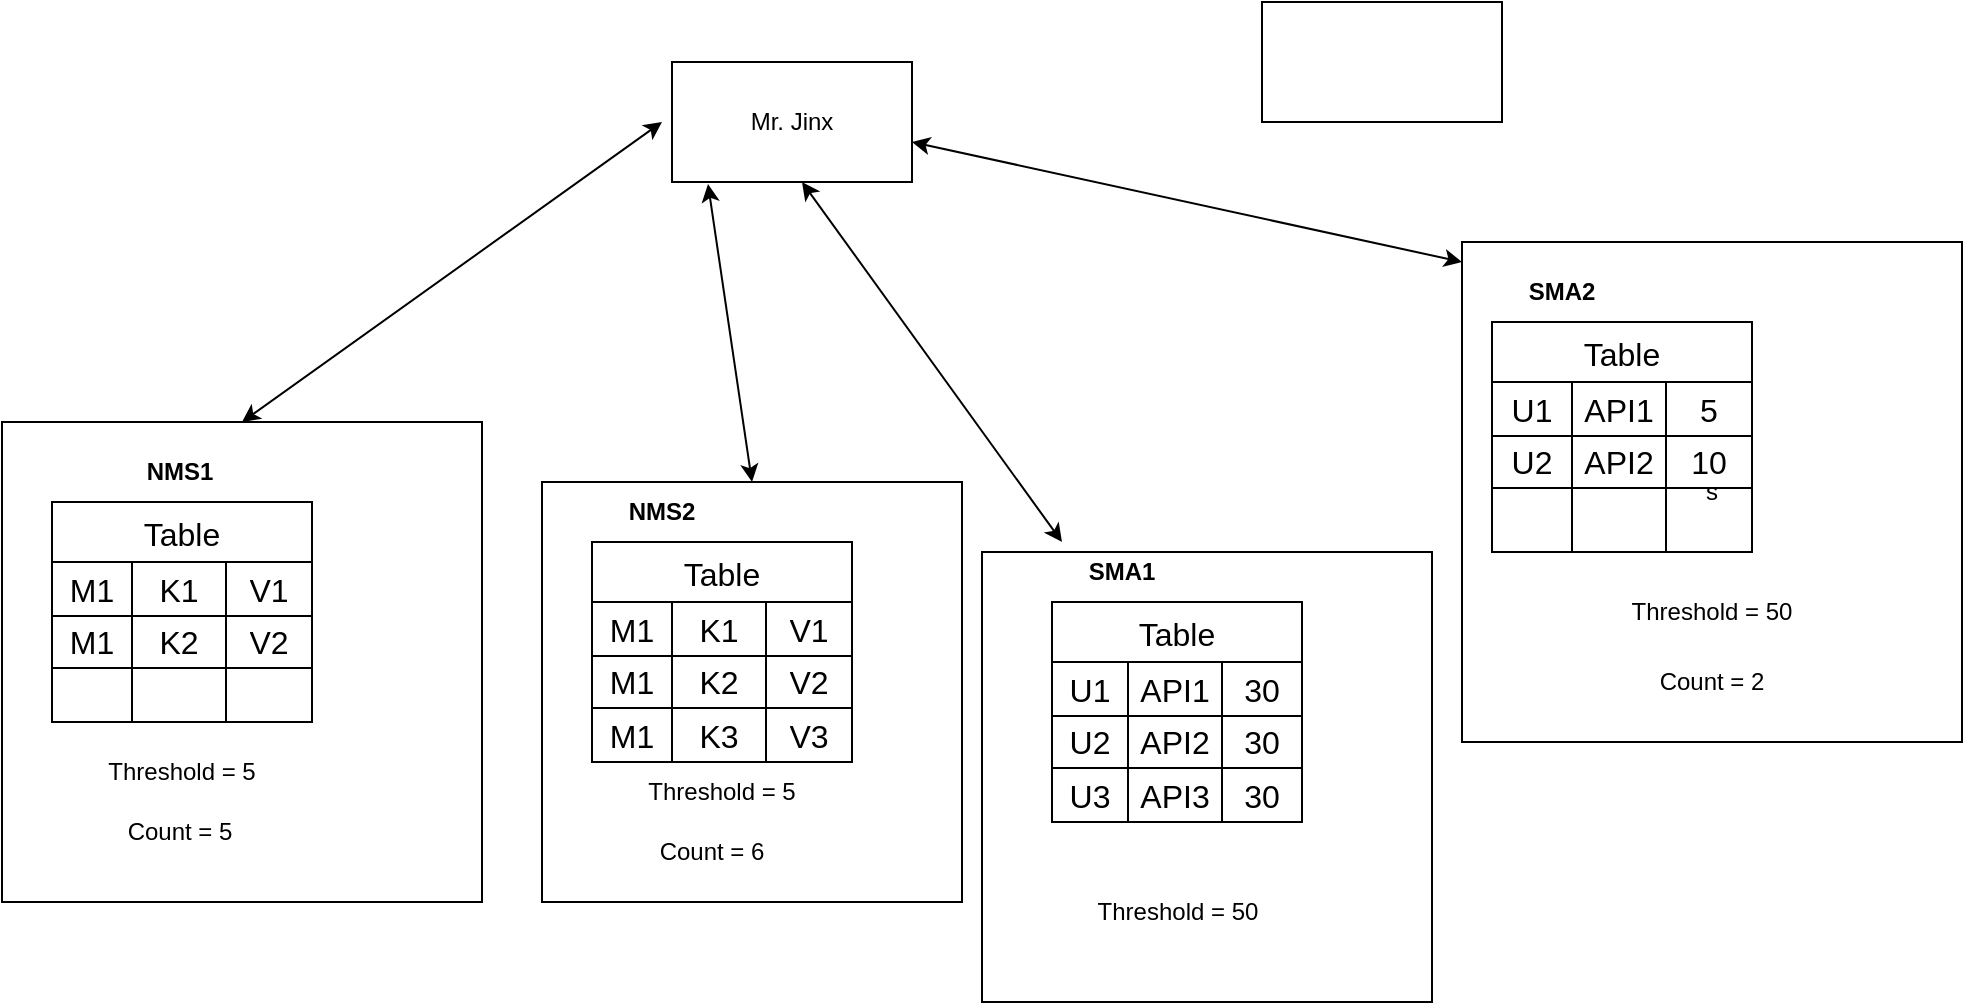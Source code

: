 <mxfile version="22.0.0" type="github">
  <diagram name="Page-1" id="oXNWPjhnlzOxRywy6CMi">
    <mxGraphModel dx="1050" dy="558" grid="1" gridSize="10" guides="1" tooltips="1" connect="1" arrows="1" fold="1" page="1" pageScale="1" pageWidth="850" pageHeight="1100" math="0" shadow="0">
      <root>
        <mxCell id="0" />
        <mxCell id="1" parent="0" />
        <mxCell id="G6FzZKToW4MEG1RDiFi3-1" value="" style="whiteSpace=wrap;html=1;aspect=fixed;" vertex="1" parent="1">
          <mxGeometry x="40" y="230" width="240" height="240" as="geometry" />
        </mxCell>
        <mxCell id="G6FzZKToW4MEG1RDiFi3-2" value="" style="whiteSpace=wrap;html=1;aspect=fixed;" vertex="1" parent="1">
          <mxGeometry x="310" y="260" width="210" height="210" as="geometry" />
        </mxCell>
        <mxCell id="G6FzZKToW4MEG1RDiFi3-3" value="" style="whiteSpace=wrap;html=1;aspect=fixed;" vertex="1" parent="1">
          <mxGeometry x="530" y="295" width="225" height="225" as="geometry" />
        </mxCell>
        <mxCell id="G6FzZKToW4MEG1RDiFi3-4" value="s" style="whiteSpace=wrap;html=1;aspect=fixed;" vertex="1" parent="1">
          <mxGeometry x="770" y="140" width="250" height="250" as="geometry" />
        </mxCell>
        <mxCell id="G6FzZKToW4MEG1RDiFi3-20" value="Table" style="shape=table;startSize=30;container=1;collapsible=0;childLayout=tableLayout;strokeColor=default;fontSize=16;" vertex="1" parent="1">
          <mxGeometry x="65" y="270" width="130" height="110" as="geometry" />
        </mxCell>
        <mxCell id="G6FzZKToW4MEG1RDiFi3-21" value="" style="shape=tableRow;horizontal=0;startSize=0;swimlaneHead=0;swimlaneBody=0;strokeColor=inherit;top=0;left=0;bottom=0;right=0;collapsible=0;dropTarget=0;fillColor=none;points=[[0,0.5],[1,0.5]];portConstraint=eastwest;fontSize=16;" vertex="1" parent="G6FzZKToW4MEG1RDiFi3-20">
          <mxGeometry y="30" width="130" height="27" as="geometry" />
        </mxCell>
        <mxCell id="G6FzZKToW4MEG1RDiFi3-22" value="M1" style="shape=partialRectangle;html=1;whiteSpace=wrap;connectable=0;strokeColor=inherit;overflow=hidden;fillColor=none;top=0;left=0;bottom=0;right=0;pointerEvents=1;fontSize=16;" vertex="1" parent="G6FzZKToW4MEG1RDiFi3-21">
          <mxGeometry width="40" height="27" as="geometry">
            <mxRectangle width="40" height="27" as="alternateBounds" />
          </mxGeometry>
        </mxCell>
        <mxCell id="G6FzZKToW4MEG1RDiFi3-23" value="K1" style="shape=partialRectangle;html=1;whiteSpace=wrap;connectable=0;strokeColor=inherit;overflow=hidden;fillColor=none;top=0;left=0;bottom=0;right=0;pointerEvents=1;fontSize=16;" vertex="1" parent="G6FzZKToW4MEG1RDiFi3-21">
          <mxGeometry x="40" width="47" height="27" as="geometry">
            <mxRectangle width="47" height="27" as="alternateBounds" />
          </mxGeometry>
        </mxCell>
        <mxCell id="G6FzZKToW4MEG1RDiFi3-24" value="V1" style="shape=partialRectangle;html=1;whiteSpace=wrap;connectable=0;strokeColor=inherit;overflow=hidden;fillColor=none;top=0;left=0;bottom=0;right=0;pointerEvents=1;fontSize=16;" vertex="1" parent="G6FzZKToW4MEG1RDiFi3-21">
          <mxGeometry x="87" width="43" height="27" as="geometry">
            <mxRectangle width="43" height="27" as="alternateBounds" />
          </mxGeometry>
        </mxCell>
        <mxCell id="G6FzZKToW4MEG1RDiFi3-25" value="" style="shape=tableRow;horizontal=0;startSize=0;swimlaneHead=0;swimlaneBody=0;strokeColor=inherit;top=0;left=0;bottom=0;right=0;collapsible=0;dropTarget=0;fillColor=none;points=[[0,0.5],[1,0.5]];portConstraint=eastwest;fontSize=16;" vertex="1" parent="G6FzZKToW4MEG1RDiFi3-20">
          <mxGeometry y="57" width="130" height="26" as="geometry" />
        </mxCell>
        <mxCell id="G6FzZKToW4MEG1RDiFi3-26" value="M1" style="shape=partialRectangle;html=1;whiteSpace=wrap;connectable=0;strokeColor=inherit;overflow=hidden;fillColor=none;top=0;left=0;bottom=0;right=0;pointerEvents=1;fontSize=16;" vertex="1" parent="G6FzZKToW4MEG1RDiFi3-25">
          <mxGeometry width="40" height="26" as="geometry">
            <mxRectangle width="40" height="26" as="alternateBounds" />
          </mxGeometry>
        </mxCell>
        <mxCell id="G6FzZKToW4MEG1RDiFi3-27" value="K2" style="shape=partialRectangle;html=1;whiteSpace=wrap;connectable=0;strokeColor=inherit;overflow=hidden;fillColor=none;top=0;left=0;bottom=0;right=0;pointerEvents=1;fontSize=16;" vertex="1" parent="G6FzZKToW4MEG1RDiFi3-25">
          <mxGeometry x="40" width="47" height="26" as="geometry">
            <mxRectangle width="47" height="26" as="alternateBounds" />
          </mxGeometry>
        </mxCell>
        <mxCell id="G6FzZKToW4MEG1RDiFi3-28" value="V2" style="shape=partialRectangle;html=1;whiteSpace=wrap;connectable=0;strokeColor=inherit;overflow=hidden;fillColor=none;top=0;left=0;bottom=0;right=0;pointerEvents=1;fontSize=16;" vertex="1" parent="G6FzZKToW4MEG1RDiFi3-25">
          <mxGeometry x="87" width="43" height="26" as="geometry">
            <mxRectangle width="43" height="26" as="alternateBounds" />
          </mxGeometry>
        </mxCell>
        <mxCell id="G6FzZKToW4MEG1RDiFi3-29" value="" style="shape=tableRow;horizontal=0;startSize=0;swimlaneHead=0;swimlaneBody=0;strokeColor=inherit;top=0;left=0;bottom=0;right=0;collapsible=0;dropTarget=0;fillColor=none;points=[[0,0.5],[1,0.5]];portConstraint=eastwest;fontSize=16;" vertex="1" parent="G6FzZKToW4MEG1RDiFi3-20">
          <mxGeometry y="83" width="130" height="27" as="geometry" />
        </mxCell>
        <mxCell id="G6FzZKToW4MEG1RDiFi3-30" value="" style="shape=partialRectangle;html=1;whiteSpace=wrap;connectable=0;strokeColor=inherit;overflow=hidden;fillColor=none;top=0;left=0;bottom=0;right=0;pointerEvents=1;fontSize=16;" vertex="1" parent="G6FzZKToW4MEG1RDiFi3-29">
          <mxGeometry width="40" height="27" as="geometry">
            <mxRectangle width="40" height="27" as="alternateBounds" />
          </mxGeometry>
        </mxCell>
        <mxCell id="G6FzZKToW4MEG1RDiFi3-31" value="" style="shape=partialRectangle;html=1;whiteSpace=wrap;connectable=0;strokeColor=inherit;overflow=hidden;fillColor=none;top=0;left=0;bottom=0;right=0;pointerEvents=1;fontSize=16;" vertex="1" parent="G6FzZKToW4MEG1RDiFi3-29">
          <mxGeometry x="40" width="47" height="27" as="geometry">
            <mxRectangle width="47" height="27" as="alternateBounds" />
          </mxGeometry>
        </mxCell>
        <mxCell id="G6FzZKToW4MEG1RDiFi3-32" value="" style="shape=partialRectangle;html=1;whiteSpace=wrap;connectable=0;strokeColor=inherit;overflow=hidden;fillColor=none;top=0;left=0;bottom=0;right=0;pointerEvents=1;fontSize=16;" vertex="1" parent="G6FzZKToW4MEG1RDiFi3-29">
          <mxGeometry x="87" width="43" height="27" as="geometry">
            <mxRectangle width="43" height="27" as="alternateBounds" />
          </mxGeometry>
        </mxCell>
        <mxCell id="G6FzZKToW4MEG1RDiFi3-33" value="Table" style="shape=table;startSize=30;container=1;collapsible=0;childLayout=tableLayout;strokeColor=default;fontSize=16;" vertex="1" parent="1">
          <mxGeometry x="335" y="290" width="130" height="110" as="geometry" />
        </mxCell>
        <mxCell id="G6FzZKToW4MEG1RDiFi3-34" value="" style="shape=tableRow;horizontal=0;startSize=0;swimlaneHead=0;swimlaneBody=0;strokeColor=inherit;top=0;left=0;bottom=0;right=0;collapsible=0;dropTarget=0;fillColor=none;points=[[0,0.5],[1,0.5]];portConstraint=eastwest;fontSize=16;" vertex="1" parent="G6FzZKToW4MEG1RDiFi3-33">
          <mxGeometry y="30" width="130" height="27" as="geometry" />
        </mxCell>
        <mxCell id="G6FzZKToW4MEG1RDiFi3-35" value="M1" style="shape=partialRectangle;html=1;whiteSpace=wrap;connectable=0;strokeColor=inherit;overflow=hidden;fillColor=none;top=0;left=0;bottom=0;right=0;pointerEvents=1;fontSize=16;" vertex="1" parent="G6FzZKToW4MEG1RDiFi3-34">
          <mxGeometry width="40" height="27" as="geometry">
            <mxRectangle width="40" height="27" as="alternateBounds" />
          </mxGeometry>
        </mxCell>
        <mxCell id="G6FzZKToW4MEG1RDiFi3-36" value="K1" style="shape=partialRectangle;html=1;whiteSpace=wrap;connectable=0;strokeColor=inherit;overflow=hidden;fillColor=none;top=0;left=0;bottom=0;right=0;pointerEvents=1;fontSize=16;" vertex="1" parent="G6FzZKToW4MEG1RDiFi3-34">
          <mxGeometry x="40" width="47" height="27" as="geometry">
            <mxRectangle width="47" height="27" as="alternateBounds" />
          </mxGeometry>
        </mxCell>
        <mxCell id="G6FzZKToW4MEG1RDiFi3-37" value="V1" style="shape=partialRectangle;html=1;whiteSpace=wrap;connectable=0;strokeColor=inherit;overflow=hidden;fillColor=none;top=0;left=0;bottom=0;right=0;pointerEvents=1;fontSize=16;" vertex="1" parent="G6FzZKToW4MEG1RDiFi3-34">
          <mxGeometry x="87" width="43" height="27" as="geometry">
            <mxRectangle width="43" height="27" as="alternateBounds" />
          </mxGeometry>
        </mxCell>
        <mxCell id="G6FzZKToW4MEG1RDiFi3-38" value="" style="shape=tableRow;horizontal=0;startSize=0;swimlaneHead=0;swimlaneBody=0;strokeColor=inherit;top=0;left=0;bottom=0;right=0;collapsible=0;dropTarget=0;fillColor=none;points=[[0,0.5],[1,0.5]];portConstraint=eastwest;fontSize=16;" vertex="1" parent="G6FzZKToW4MEG1RDiFi3-33">
          <mxGeometry y="57" width="130" height="26" as="geometry" />
        </mxCell>
        <mxCell id="G6FzZKToW4MEG1RDiFi3-39" value="M1" style="shape=partialRectangle;html=1;whiteSpace=wrap;connectable=0;strokeColor=inherit;overflow=hidden;fillColor=none;top=0;left=0;bottom=0;right=0;pointerEvents=1;fontSize=16;" vertex="1" parent="G6FzZKToW4MEG1RDiFi3-38">
          <mxGeometry width="40" height="26" as="geometry">
            <mxRectangle width="40" height="26" as="alternateBounds" />
          </mxGeometry>
        </mxCell>
        <mxCell id="G6FzZKToW4MEG1RDiFi3-40" value="K2" style="shape=partialRectangle;html=1;whiteSpace=wrap;connectable=0;strokeColor=inherit;overflow=hidden;fillColor=none;top=0;left=0;bottom=0;right=0;pointerEvents=1;fontSize=16;" vertex="1" parent="G6FzZKToW4MEG1RDiFi3-38">
          <mxGeometry x="40" width="47" height="26" as="geometry">
            <mxRectangle width="47" height="26" as="alternateBounds" />
          </mxGeometry>
        </mxCell>
        <mxCell id="G6FzZKToW4MEG1RDiFi3-41" value="V2" style="shape=partialRectangle;html=1;whiteSpace=wrap;connectable=0;strokeColor=inherit;overflow=hidden;fillColor=none;top=0;left=0;bottom=0;right=0;pointerEvents=1;fontSize=16;" vertex="1" parent="G6FzZKToW4MEG1RDiFi3-38">
          <mxGeometry x="87" width="43" height="26" as="geometry">
            <mxRectangle width="43" height="26" as="alternateBounds" />
          </mxGeometry>
        </mxCell>
        <mxCell id="G6FzZKToW4MEG1RDiFi3-42" value="" style="shape=tableRow;horizontal=0;startSize=0;swimlaneHead=0;swimlaneBody=0;strokeColor=inherit;top=0;left=0;bottom=0;right=0;collapsible=0;dropTarget=0;fillColor=none;points=[[0,0.5],[1,0.5]];portConstraint=eastwest;fontSize=16;" vertex="1" parent="G6FzZKToW4MEG1RDiFi3-33">
          <mxGeometry y="83" width="130" height="27" as="geometry" />
        </mxCell>
        <mxCell id="G6FzZKToW4MEG1RDiFi3-43" value="M1" style="shape=partialRectangle;html=1;whiteSpace=wrap;connectable=0;strokeColor=inherit;overflow=hidden;fillColor=none;top=0;left=0;bottom=0;right=0;pointerEvents=1;fontSize=16;" vertex="1" parent="G6FzZKToW4MEG1RDiFi3-42">
          <mxGeometry width="40" height="27" as="geometry">
            <mxRectangle width="40" height="27" as="alternateBounds" />
          </mxGeometry>
        </mxCell>
        <mxCell id="G6FzZKToW4MEG1RDiFi3-44" value="K3" style="shape=partialRectangle;html=1;whiteSpace=wrap;connectable=0;strokeColor=inherit;overflow=hidden;fillColor=none;top=0;left=0;bottom=0;right=0;pointerEvents=1;fontSize=16;" vertex="1" parent="G6FzZKToW4MEG1RDiFi3-42">
          <mxGeometry x="40" width="47" height="27" as="geometry">
            <mxRectangle width="47" height="27" as="alternateBounds" />
          </mxGeometry>
        </mxCell>
        <mxCell id="G6FzZKToW4MEG1RDiFi3-45" value="V3" style="shape=partialRectangle;html=1;whiteSpace=wrap;connectable=0;strokeColor=inherit;overflow=hidden;fillColor=none;top=0;left=0;bottom=0;right=0;pointerEvents=1;fontSize=16;" vertex="1" parent="G6FzZKToW4MEG1RDiFi3-42">
          <mxGeometry x="87" width="43" height="27" as="geometry">
            <mxRectangle width="43" height="27" as="alternateBounds" />
          </mxGeometry>
        </mxCell>
        <mxCell id="G6FzZKToW4MEG1RDiFi3-46" value="Table" style="shape=table;startSize=30;container=1;collapsible=0;childLayout=tableLayout;strokeColor=default;fontSize=16;" vertex="1" parent="1">
          <mxGeometry x="565" y="320" width="125" height="110" as="geometry" />
        </mxCell>
        <mxCell id="G6FzZKToW4MEG1RDiFi3-47" value="" style="shape=tableRow;horizontal=0;startSize=0;swimlaneHead=0;swimlaneBody=0;strokeColor=inherit;top=0;left=0;bottom=0;right=0;collapsible=0;dropTarget=0;fillColor=none;points=[[0,0.5],[1,0.5]];portConstraint=eastwest;fontSize=16;" vertex="1" parent="G6FzZKToW4MEG1RDiFi3-46">
          <mxGeometry y="30" width="125" height="27" as="geometry" />
        </mxCell>
        <mxCell id="G6FzZKToW4MEG1RDiFi3-48" value="&lt;div&gt;U1&lt;br&gt;&lt;/div&gt;" style="shape=partialRectangle;html=1;whiteSpace=wrap;connectable=0;strokeColor=inherit;overflow=hidden;fillColor=none;top=0;left=0;bottom=0;right=0;pointerEvents=1;fontSize=16;" vertex="1" parent="G6FzZKToW4MEG1RDiFi3-47">
          <mxGeometry width="38" height="27" as="geometry">
            <mxRectangle width="38" height="27" as="alternateBounds" />
          </mxGeometry>
        </mxCell>
        <mxCell id="G6FzZKToW4MEG1RDiFi3-49" value="API1" style="shape=partialRectangle;html=1;whiteSpace=wrap;connectable=0;strokeColor=inherit;overflow=hidden;fillColor=none;top=0;left=0;bottom=0;right=0;pointerEvents=1;fontSize=16;" vertex="1" parent="G6FzZKToW4MEG1RDiFi3-47">
          <mxGeometry x="38" width="47" height="27" as="geometry">
            <mxRectangle width="47" height="27" as="alternateBounds" />
          </mxGeometry>
        </mxCell>
        <mxCell id="G6FzZKToW4MEG1RDiFi3-50" value="30" style="shape=partialRectangle;html=1;whiteSpace=wrap;connectable=0;strokeColor=inherit;overflow=hidden;fillColor=none;top=0;left=0;bottom=0;right=0;pointerEvents=1;fontSize=16;" vertex="1" parent="G6FzZKToW4MEG1RDiFi3-47">
          <mxGeometry x="85" width="40" height="27" as="geometry">
            <mxRectangle width="40" height="27" as="alternateBounds" />
          </mxGeometry>
        </mxCell>
        <mxCell id="G6FzZKToW4MEG1RDiFi3-51" value="" style="shape=tableRow;horizontal=0;startSize=0;swimlaneHead=0;swimlaneBody=0;strokeColor=inherit;top=0;left=0;bottom=0;right=0;collapsible=0;dropTarget=0;fillColor=none;points=[[0,0.5],[1,0.5]];portConstraint=eastwest;fontSize=16;" vertex="1" parent="G6FzZKToW4MEG1RDiFi3-46">
          <mxGeometry y="57" width="125" height="26" as="geometry" />
        </mxCell>
        <mxCell id="G6FzZKToW4MEG1RDiFi3-52" value="U2" style="shape=partialRectangle;html=1;whiteSpace=wrap;connectable=0;strokeColor=inherit;overflow=hidden;fillColor=none;top=0;left=0;bottom=0;right=0;pointerEvents=1;fontSize=16;" vertex="1" parent="G6FzZKToW4MEG1RDiFi3-51">
          <mxGeometry width="38" height="26" as="geometry">
            <mxRectangle width="38" height="26" as="alternateBounds" />
          </mxGeometry>
        </mxCell>
        <mxCell id="G6FzZKToW4MEG1RDiFi3-53" value="API2" style="shape=partialRectangle;html=1;whiteSpace=wrap;connectable=0;strokeColor=inherit;overflow=hidden;fillColor=none;top=0;left=0;bottom=0;right=0;pointerEvents=1;fontSize=16;" vertex="1" parent="G6FzZKToW4MEG1RDiFi3-51">
          <mxGeometry x="38" width="47" height="26" as="geometry">
            <mxRectangle width="47" height="26" as="alternateBounds" />
          </mxGeometry>
        </mxCell>
        <mxCell id="G6FzZKToW4MEG1RDiFi3-54" value="30" style="shape=partialRectangle;html=1;whiteSpace=wrap;connectable=0;strokeColor=inherit;overflow=hidden;fillColor=none;top=0;left=0;bottom=0;right=0;pointerEvents=1;fontSize=16;" vertex="1" parent="G6FzZKToW4MEG1RDiFi3-51">
          <mxGeometry x="85" width="40" height="26" as="geometry">
            <mxRectangle width="40" height="26" as="alternateBounds" />
          </mxGeometry>
        </mxCell>
        <mxCell id="G6FzZKToW4MEG1RDiFi3-55" value="" style="shape=tableRow;horizontal=0;startSize=0;swimlaneHead=0;swimlaneBody=0;strokeColor=inherit;top=0;left=0;bottom=0;right=0;collapsible=0;dropTarget=0;fillColor=none;points=[[0,0.5],[1,0.5]];portConstraint=eastwest;fontSize=16;" vertex="1" parent="G6FzZKToW4MEG1RDiFi3-46">
          <mxGeometry y="83" width="125" height="27" as="geometry" />
        </mxCell>
        <mxCell id="G6FzZKToW4MEG1RDiFi3-56" value="U3" style="shape=partialRectangle;html=1;whiteSpace=wrap;connectable=0;strokeColor=inherit;overflow=hidden;fillColor=none;top=0;left=0;bottom=0;right=0;pointerEvents=1;fontSize=16;" vertex="1" parent="G6FzZKToW4MEG1RDiFi3-55">
          <mxGeometry width="38" height="27" as="geometry">
            <mxRectangle width="38" height="27" as="alternateBounds" />
          </mxGeometry>
        </mxCell>
        <mxCell id="G6FzZKToW4MEG1RDiFi3-57" value="API3" style="shape=partialRectangle;html=1;whiteSpace=wrap;connectable=0;strokeColor=inherit;overflow=hidden;fillColor=none;top=0;left=0;bottom=0;right=0;pointerEvents=1;fontSize=16;" vertex="1" parent="G6FzZKToW4MEG1RDiFi3-55">
          <mxGeometry x="38" width="47" height="27" as="geometry">
            <mxRectangle width="47" height="27" as="alternateBounds" />
          </mxGeometry>
        </mxCell>
        <mxCell id="G6FzZKToW4MEG1RDiFi3-58" value="30" style="shape=partialRectangle;html=1;whiteSpace=wrap;connectable=0;strokeColor=inherit;overflow=hidden;fillColor=none;top=0;left=0;bottom=0;right=0;pointerEvents=1;fontSize=16;" vertex="1" parent="G6FzZKToW4MEG1RDiFi3-55">
          <mxGeometry x="85" width="40" height="27" as="geometry">
            <mxRectangle width="40" height="27" as="alternateBounds" />
          </mxGeometry>
        </mxCell>
        <mxCell id="G6FzZKToW4MEG1RDiFi3-59" value="Table" style="shape=table;startSize=30;container=1;collapsible=0;childLayout=tableLayout;strokeColor=default;fontSize=16;" vertex="1" parent="1">
          <mxGeometry x="785" y="180" width="130" height="115" as="geometry" />
        </mxCell>
        <mxCell id="G6FzZKToW4MEG1RDiFi3-60" value="" style="shape=tableRow;horizontal=0;startSize=0;swimlaneHead=0;swimlaneBody=0;strokeColor=inherit;top=0;left=0;bottom=0;right=0;collapsible=0;dropTarget=0;fillColor=none;points=[[0,0.5],[1,0.5]];portConstraint=eastwest;fontSize=16;" vertex="1" parent="G6FzZKToW4MEG1RDiFi3-59">
          <mxGeometry y="30" width="130" height="27" as="geometry" />
        </mxCell>
        <mxCell id="G6FzZKToW4MEG1RDiFi3-61" value="U1" style="shape=partialRectangle;html=1;whiteSpace=wrap;connectable=0;strokeColor=inherit;overflow=hidden;fillColor=none;top=0;left=0;bottom=0;right=0;pointerEvents=1;fontSize=16;" vertex="1" parent="G6FzZKToW4MEG1RDiFi3-60">
          <mxGeometry width="40" height="27" as="geometry">
            <mxRectangle width="40" height="27" as="alternateBounds" />
          </mxGeometry>
        </mxCell>
        <mxCell id="G6FzZKToW4MEG1RDiFi3-62" value="API1" style="shape=partialRectangle;html=1;whiteSpace=wrap;connectable=0;strokeColor=inherit;overflow=hidden;fillColor=none;top=0;left=0;bottom=0;right=0;pointerEvents=1;fontSize=16;" vertex="1" parent="G6FzZKToW4MEG1RDiFi3-60">
          <mxGeometry x="40" width="47" height="27" as="geometry">
            <mxRectangle width="47" height="27" as="alternateBounds" />
          </mxGeometry>
        </mxCell>
        <mxCell id="G6FzZKToW4MEG1RDiFi3-63" value="5" style="shape=partialRectangle;html=1;whiteSpace=wrap;connectable=0;strokeColor=inherit;overflow=hidden;fillColor=none;top=0;left=0;bottom=0;right=0;pointerEvents=1;fontSize=16;" vertex="1" parent="G6FzZKToW4MEG1RDiFi3-60">
          <mxGeometry x="87" width="43" height="27" as="geometry">
            <mxRectangle width="43" height="27" as="alternateBounds" />
          </mxGeometry>
        </mxCell>
        <mxCell id="G6FzZKToW4MEG1RDiFi3-64" value="" style="shape=tableRow;horizontal=0;startSize=0;swimlaneHead=0;swimlaneBody=0;strokeColor=inherit;top=0;left=0;bottom=0;right=0;collapsible=0;dropTarget=0;fillColor=none;points=[[0,0.5],[1,0.5]];portConstraint=eastwest;fontSize=16;" vertex="1" parent="G6FzZKToW4MEG1RDiFi3-59">
          <mxGeometry y="57" width="130" height="26" as="geometry" />
        </mxCell>
        <mxCell id="G6FzZKToW4MEG1RDiFi3-65" value="U2" style="shape=partialRectangle;html=1;whiteSpace=wrap;connectable=0;strokeColor=inherit;overflow=hidden;fillColor=none;top=0;left=0;bottom=0;right=0;pointerEvents=1;fontSize=16;" vertex="1" parent="G6FzZKToW4MEG1RDiFi3-64">
          <mxGeometry width="40" height="26" as="geometry">
            <mxRectangle width="40" height="26" as="alternateBounds" />
          </mxGeometry>
        </mxCell>
        <mxCell id="G6FzZKToW4MEG1RDiFi3-66" value="API2" style="shape=partialRectangle;html=1;whiteSpace=wrap;connectable=0;strokeColor=inherit;overflow=hidden;fillColor=none;top=0;left=0;bottom=0;right=0;pointerEvents=1;fontSize=16;" vertex="1" parent="G6FzZKToW4MEG1RDiFi3-64">
          <mxGeometry x="40" width="47" height="26" as="geometry">
            <mxRectangle width="47" height="26" as="alternateBounds" />
          </mxGeometry>
        </mxCell>
        <mxCell id="G6FzZKToW4MEG1RDiFi3-67" value="10" style="shape=partialRectangle;html=1;whiteSpace=wrap;connectable=0;strokeColor=inherit;overflow=hidden;fillColor=none;top=0;left=0;bottom=0;right=0;pointerEvents=1;fontSize=16;" vertex="1" parent="G6FzZKToW4MEG1RDiFi3-64">
          <mxGeometry x="87" width="43" height="26" as="geometry">
            <mxRectangle width="43" height="26" as="alternateBounds" />
          </mxGeometry>
        </mxCell>
        <mxCell id="G6FzZKToW4MEG1RDiFi3-68" value="" style="shape=tableRow;horizontal=0;startSize=0;swimlaneHead=0;swimlaneBody=0;strokeColor=inherit;top=0;left=0;bottom=0;right=0;collapsible=0;dropTarget=0;fillColor=none;points=[[0,0.5],[1,0.5]];portConstraint=eastwest;fontSize=16;" vertex="1" parent="G6FzZKToW4MEG1RDiFi3-59">
          <mxGeometry y="83" width="130" height="32" as="geometry" />
        </mxCell>
        <mxCell id="G6FzZKToW4MEG1RDiFi3-69" value="" style="shape=partialRectangle;html=1;whiteSpace=wrap;connectable=0;strokeColor=inherit;overflow=hidden;fillColor=none;top=0;left=0;bottom=0;right=0;pointerEvents=1;fontSize=16;" vertex="1" parent="G6FzZKToW4MEG1RDiFi3-68">
          <mxGeometry width="40" height="32" as="geometry">
            <mxRectangle width="40" height="32" as="alternateBounds" />
          </mxGeometry>
        </mxCell>
        <mxCell id="G6FzZKToW4MEG1RDiFi3-70" value="" style="shape=partialRectangle;html=1;whiteSpace=wrap;connectable=0;strokeColor=inherit;overflow=hidden;fillColor=none;top=0;left=0;bottom=0;right=0;pointerEvents=1;fontSize=16;" vertex="1" parent="G6FzZKToW4MEG1RDiFi3-68">
          <mxGeometry x="40" width="47" height="32" as="geometry">
            <mxRectangle width="47" height="32" as="alternateBounds" />
          </mxGeometry>
        </mxCell>
        <mxCell id="G6FzZKToW4MEG1RDiFi3-71" value="" style="shape=partialRectangle;html=1;whiteSpace=wrap;connectable=0;strokeColor=inherit;overflow=hidden;fillColor=none;top=0;left=0;bottom=0;right=0;pointerEvents=1;fontSize=16;" vertex="1" parent="G6FzZKToW4MEG1RDiFi3-68">
          <mxGeometry x="87" width="43" height="32" as="geometry">
            <mxRectangle width="43" height="32" as="alternateBounds" />
          </mxGeometry>
        </mxCell>
        <mxCell id="G6FzZKToW4MEG1RDiFi3-72" value="&lt;b&gt;NMS1&lt;/b&gt;" style="text;html=1;strokeColor=none;fillColor=none;align=center;verticalAlign=middle;whiteSpace=wrap;rounded=0;" vertex="1" parent="1">
          <mxGeometry x="99" y="240" width="60" height="30" as="geometry" />
        </mxCell>
        <mxCell id="G6FzZKToW4MEG1RDiFi3-73" value="&lt;b&gt;NMS2&lt;/b&gt;" style="text;html=1;strokeColor=none;fillColor=none;align=center;verticalAlign=middle;whiteSpace=wrap;rounded=0;" vertex="1" parent="1">
          <mxGeometry x="340" y="260" width="60" height="30" as="geometry" />
        </mxCell>
        <mxCell id="G6FzZKToW4MEG1RDiFi3-74" value="&lt;b&gt;SMA1&lt;/b&gt;" style="text;html=1;strokeColor=none;fillColor=none;align=center;verticalAlign=middle;whiteSpace=wrap;rounded=0;" vertex="1" parent="1">
          <mxGeometry x="570" y="290" width="60" height="30" as="geometry" />
        </mxCell>
        <mxCell id="G6FzZKToW4MEG1RDiFi3-75" value="&lt;b&gt;SMA2&lt;/b&gt;" style="text;html=1;strokeColor=none;fillColor=none;align=center;verticalAlign=middle;whiteSpace=wrap;rounded=0;" vertex="1" parent="1">
          <mxGeometry x="790" y="150" width="60" height="30" as="geometry" />
        </mxCell>
        <mxCell id="G6FzZKToW4MEG1RDiFi3-76" value="Mr. Jinx" style="rounded=0;whiteSpace=wrap;html=1;" vertex="1" parent="1">
          <mxGeometry x="375" y="50" width="120" height="60" as="geometry" />
        </mxCell>
        <mxCell id="G6FzZKToW4MEG1RDiFi3-77" value="" style="endArrow=classic;startArrow=classic;html=1;rounded=0;exitX=0.5;exitY=0;exitDx=0;exitDy=0;" edge="1" parent="1" source="G6FzZKToW4MEG1RDiFi3-1">
          <mxGeometry width="50" height="50" relative="1" as="geometry">
            <mxPoint x="320" y="130" as="sourcePoint" />
            <mxPoint x="370" y="80" as="targetPoint" />
          </mxGeometry>
        </mxCell>
        <mxCell id="G6FzZKToW4MEG1RDiFi3-78" value="" style="endArrow=classic;startArrow=classic;html=1;rounded=0;exitX=0.5;exitY=0;exitDx=0;exitDy=0;entryX=0.15;entryY=1.017;entryDx=0;entryDy=0;entryPerimeter=0;" edge="1" parent="1" source="G6FzZKToW4MEG1RDiFi3-2" target="G6FzZKToW4MEG1RDiFi3-76">
          <mxGeometry width="50" height="50" relative="1" as="geometry">
            <mxPoint x="140" y="240" as="sourcePoint" />
            <mxPoint x="390" y="120" as="targetPoint" />
          </mxGeometry>
        </mxCell>
        <mxCell id="G6FzZKToW4MEG1RDiFi3-79" value="" style="endArrow=classic;startArrow=classic;html=1;rounded=0;" edge="1" parent="1">
          <mxGeometry width="50" height="50" relative="1" as="geometry">
            <mxPoint x="570" y="290" as="sourcePoint" />
            <mxPoint x="440" y="110" as="targetPoint" />
          </mxGeometry>
        </mxCell>
        <mxCell id="G6FzZKToW4MEG1RDiFi3-80" value="" style="endArrow=classic;startArrow=classic;html=1;rounded=0;" edge="1" parent="1">
          <mxGeometry width="50" height="50" relative="1" as="geometry">
            <mxPoint x="770" y="150" as="sourcePoint" />
            <mxPoint x="495" y="90" as="targetPoint" />
          </mxGeometry>
        </mxCell>
        <mxCell id="G6FzZKToW4MEG1RDiFi3-82" value="Count = 5" style="text;html=1;strokeColor=none;fillColor=none;align=center;verticalAlign=middle;whiteSpace=wrap;rounded=0;" vertex="1" parent="1">
          <mxGeometry x="99" y="420" width="60" height="30" as="geometry" />
        </mxCell>
        <mxCell id="G6FzZKToW4MEG1RDiFi3-83" value="Count = 6" style="text;html=1;strokeColor=none;fillColor=none;align=center;verticalAlign=middle;whiteSpace=wrap;rounded=0;" vertex="1" parent="1">
          <mxGeometry x="365" y="430" width="60" height="30" as="geometry" />
        </mxCell>
        <mxCell id="G6FzZKToW4MEG1RDiFi3-85" value="Count = 2" style="text;html=1;strokeColor=none;fillColor=none;align=center;verticalAlign=middle;whiteSpace=wrap;rounded=0;" vertex="1" parent="1">
          <mxGeometry x="865" y="345" width="60" height="30" as="geometry" />
        </mxCell>
        <mxCell id="G6FzZKToW4MEG1RDiFi3-86" value="Threshold = 5" style="text;html=1;strokeColor=none;fillColor=none;align=center;verticalAlign=middle;whiteSpace=wrap;rounded=0;" vertex="1" parent="1">
          <mxGeometry x="80" y="390" width="100" height="30" as="geometry" />
        </mxCell>
        <mxCell id="G6FzZKToW4MEG1RDiFi3-87" value="Threshold = 5" style="text;html=1;strokeColor=none;fillColor=none;align=center;verticalAlign=middle;whiteSpace=wrap;rounded=0;" vertex="1" parent="1">
          <mxGeometry x="350" y="400" width="100" height="30" as="geometry" />
        </mxCell>
        <mxCell id="G6FzZKToW4MEG1RDiFi3-88" value="Threshold = 50" style="text;html=1;strokeColor=none;fillColor=none;align=center;verticalAlign=middle;whiteSpace=wrap;rounded=0;" vertex="1" parent="1">
          <mxGeometry x="577.5" y="460" width="100" height="30" as="geometry" />
        </mxCell>
        <mxCell id="G6FzZKToW4MEG1RDiFi3-89" value="Threshold = 50" style="text;html=1;strokeColor=none;fillColor=none;align=center;verticalAlign=middle;whiteSpace=wrap;rounded=0;" vertex="1" parent="1">
          <mxGeometry x="845" y="310" width="100" height="30" as="geometry" />
        </mxCell>
        <mxCell id="G6FzZKToW4MEG1RDiFi3-90" value="" style="rounded=0;whiteSpace=wrap;html=1;" vertex="1" parent="1">
          <mxGeometry x="670" y="20" width="120" height="60" as="geometry" />
        </mxCell>
      </root>
    </mxGraphModel>
  </diagram>
</mxfile>
